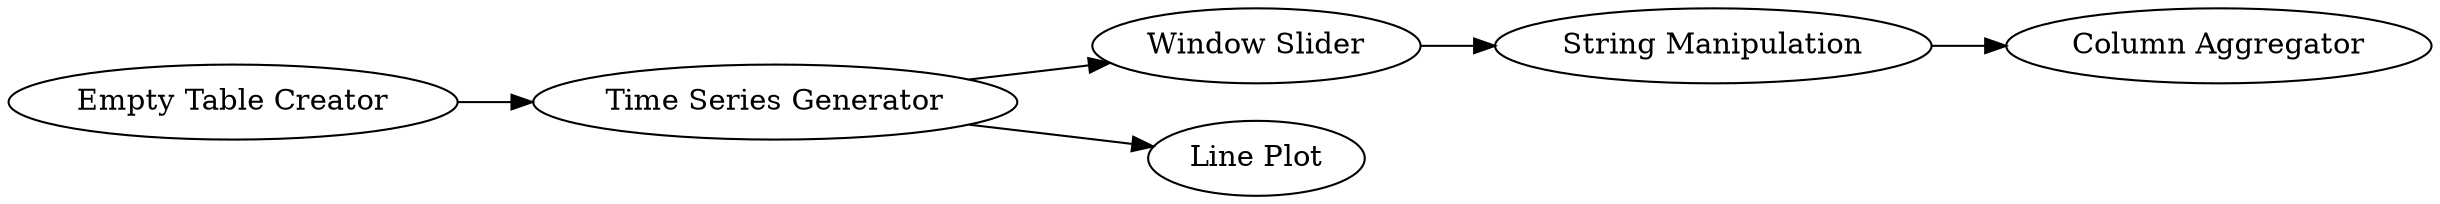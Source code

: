 digraph {
	4 -> 8
	2 -> 6
	1 -> 2
	8 -> 5
	2 -> 4
	5 [label="Column Aggregator"]
	1 [label="Empty Table Creator"]
	4 [label="Window Slider"]
	6 [label="Line Plot"]
	8 [label="String Manipulation"]
	2 [label="Time Series Generator"]
	rankdir=LR
}
